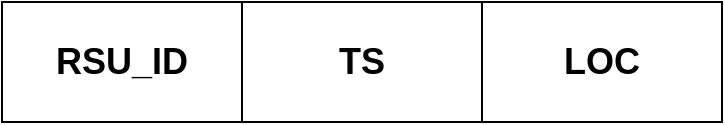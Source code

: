 <mxfile version="13.1.1" type="github">
  <diagram id="xR-mRfSLC_EPekcm_FwH" name="Page-1">
    <mxGraphModel dx="1038" dy="548" grid="1" gridSize="10" guides="1" tooltips="1" connect="1" arrows="1" fold="1" page="1" pageScale="1" pageWidth="827" pageHeight="1169" math="0" shadow="0">
      <root>
        <mxCell id="0" />
        <mxCell id="1" parent="0" />
        <mxCell id="VArye4uvs362mJirdZKg-1" value="&lt;font style=&quot;font-size: 18px&quot;&gt;&lt;b&gt;LOC&lt;/b&gt;&lt;/font&gt;" style="rounded=0;whiteSpace=wrap;html=1;" vertex="1" parent="1">
          <mxGeometry x="490" y="150" width="120" height="60" as="geometry" />
        </mxCell>
        <mxCell id="VArye4uvs362mJirdZKg-2" value="&lt;font style=&quot;font-size: 18px&quot;&gt;&lt;b&gt;TS&lt;/b&gt;&lt;/font&gt;" style="rounded=0;whiteSpace=wrap;html=1;" vertex="1" parent="1">
          <mxGeometry x="370" y="150" width="120" height="60" as="geometry" />
        </mxCell>
        <mxCell id="VArye4uvs362mJirdZKg-3" value="&lt;font style=&quot;font-size: 18px&quot;&gt;&lt;b&gt;RSU_ID&lt;/b&gt;&lt;/font&gt;" style="rounded=0;whiteSpace=wrap;html=1;" vertex="1" parent="1">
          <mxGeometry x="250" y="150" width="120" height="60" as="geometry" />
        </mxCell>
      </root>
    </mxGraphModel>
  </diagram>
</mxfile>
